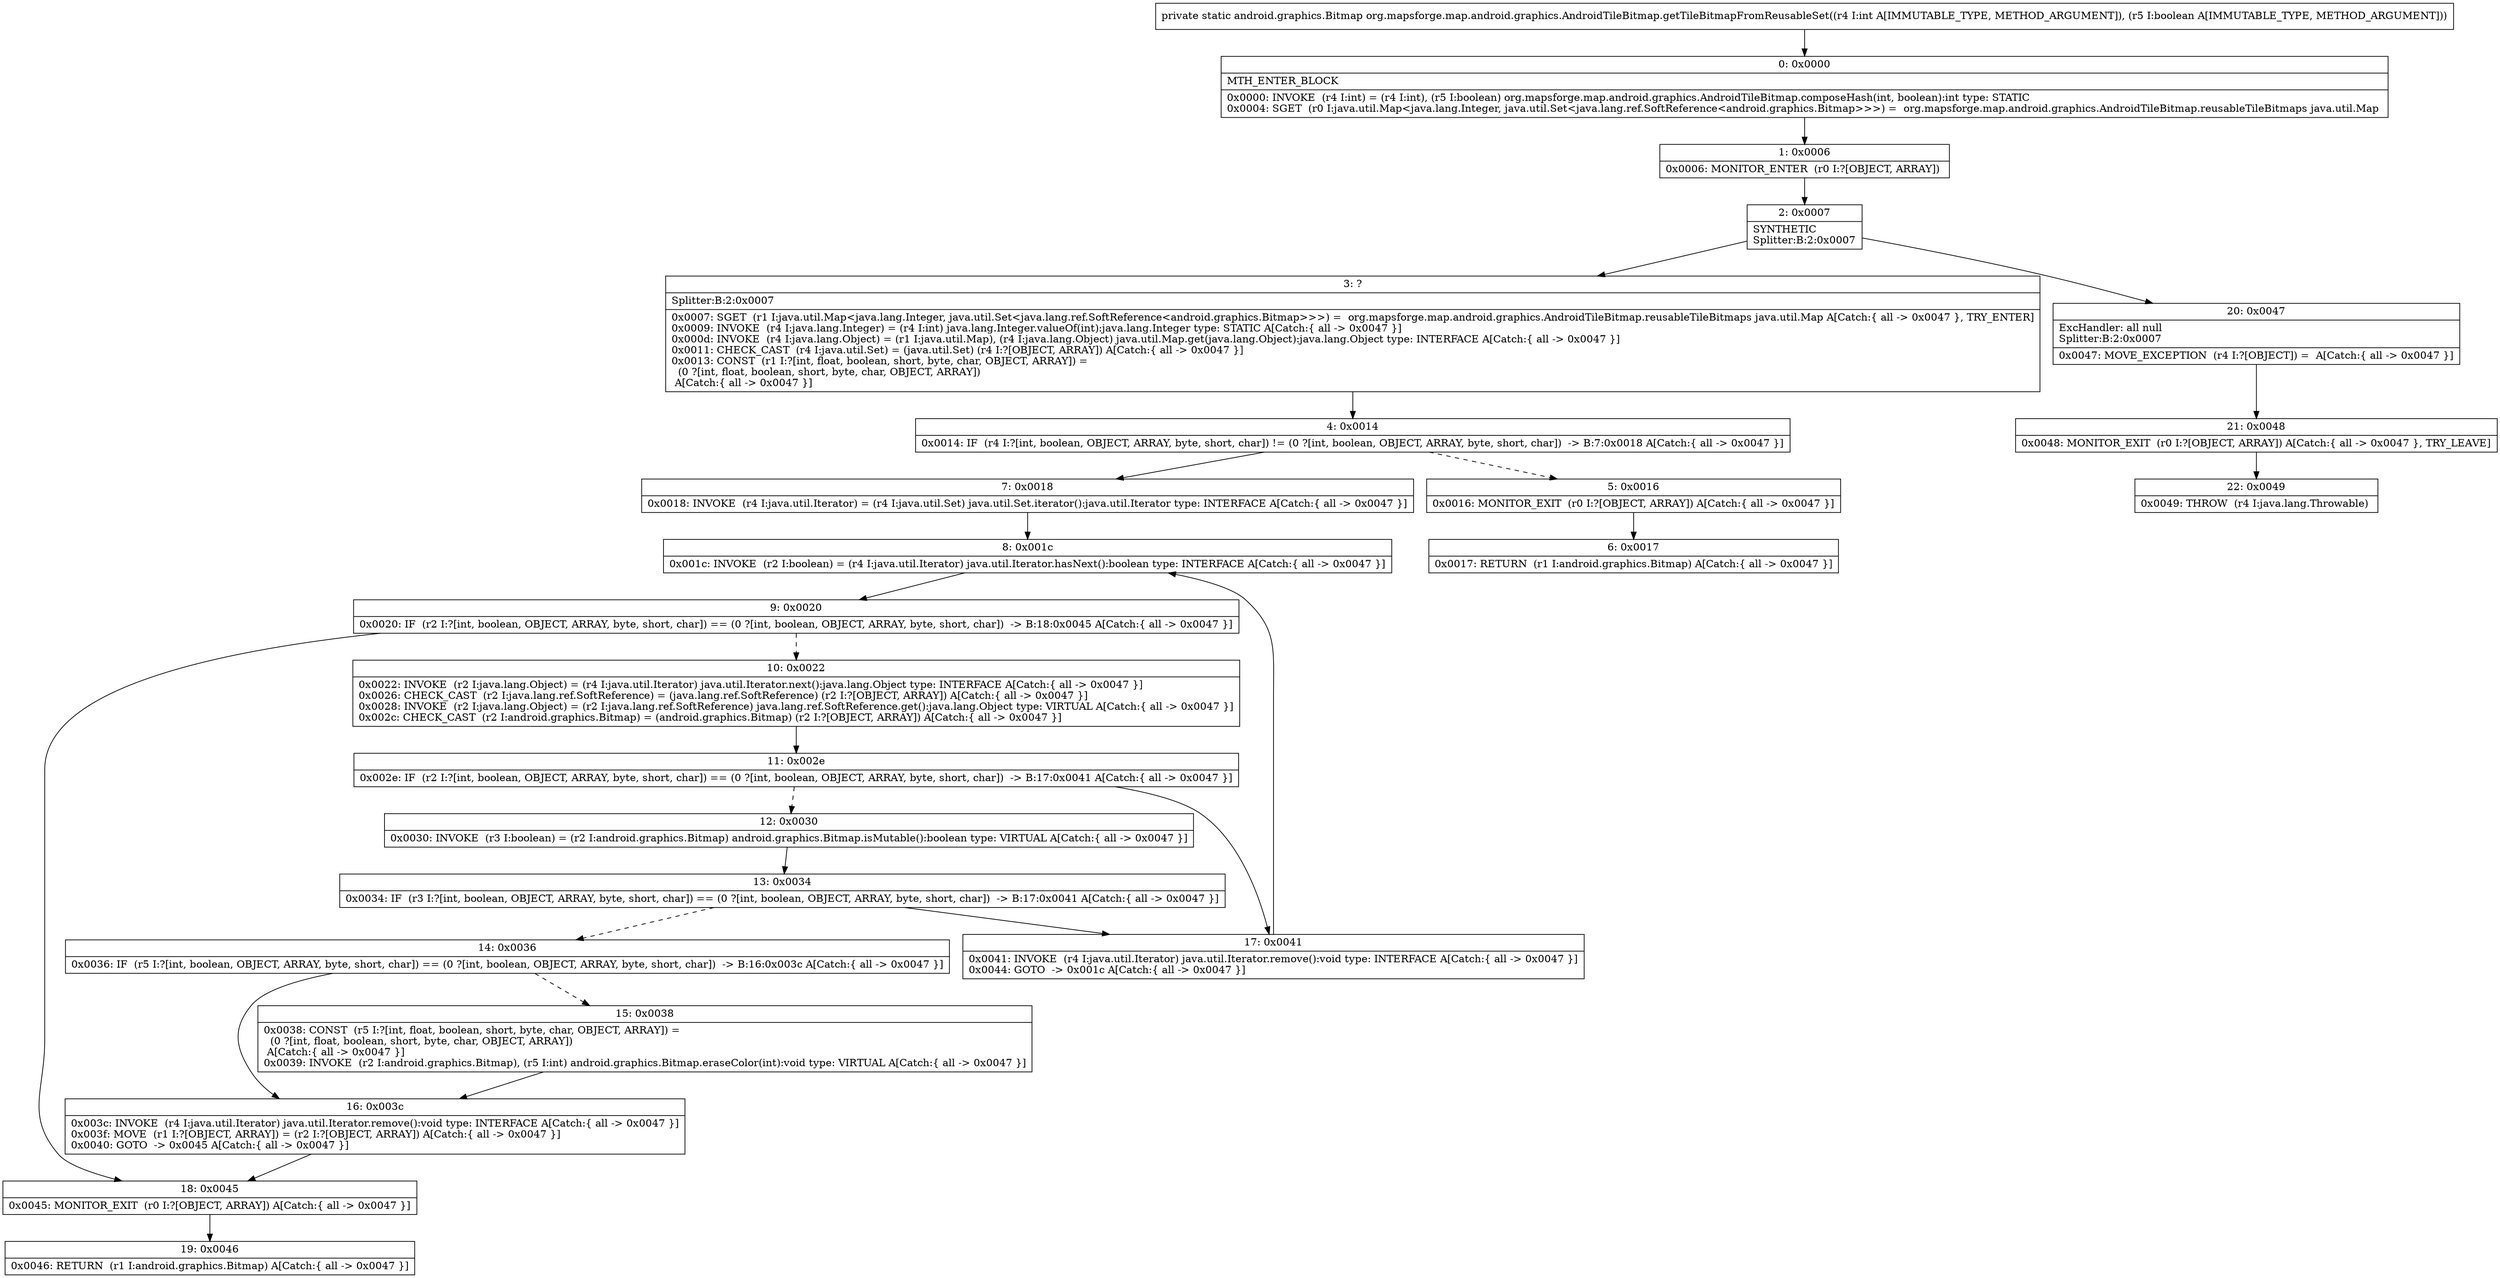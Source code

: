 digraph "CFG fororg.mapsforge.map.android.graphics.AndroidTileBitmap.getTileBitmapFromReusableSet(IZ)Landroid\/graphics\/Bitmap;" {
Node_0 [shape=record,label="{0\:\ 0x0000|MTH_ENTER_BLOCK\l|0x0000: INVOKE  (r4 I:int) = (r4 I:int), (r5 I:boolean) org.mapsforge.map.android.graphics.AndroidTileBitmap.composeHash(int, boolean):int type: STATIC \l0x0004: SGET  (r0 I:java.util.Map\<java.lang.Integer, java.util.Set\<java.lang.ref.SoftReference\<android.graphics.Bitmap\>\>\>) =  org.mapsforge.map.android.graphics.AndroidTileBitmap.reusableTileBitmaps java.util.Map \l}"];
Node_1 [shape=record,label="{1\:\ 0x0006|0x0006: MONITOR_ENTER  (r0 I:?[OBJECT, ARRAY]) \l}"];
Node_2 [shape=record,label="{2\:\ 0x0007|SYNTHETIC\lSplitter:B:2:0x0007\l}"];
Node_3 [shape=record,label="{3\:\ ?|Splitter:B:2:0x0007\l|0x0007: SGET  (r1 I:java.util.Map\<java.lang.Integer, java.util.Set\<java.lang.ref.SoftReference\<android.graphics.Bitmap\>\>\>) =  org.mapsforge.map.android.graphics.AndroidTileBitmap.reusableTileBitmaps java.util.Map A[Catch:\{ all \-\> 0x0047 \}, TRY_ENTER]\l0x0009: INVOKE  (r4 I:java.lang.Integer) = (r4 I:int) java.lang.Integer.valueOf(int):java.lang.Integer type: STATIC A[Catch:\{ all \-\> 0x0047 \}]\l0x000d: INVOKE  (r4 I:java.lang.Object) = (r1 I:java.util.Map), (r4 I:java.lang.Object) java.util.Map.get(java.lang.Object):java.lang.Object type: INTERFACE A[Catch:\{ all \-\> 0x0047 \}]\l0x0011: CHECK_CAST  (r4 I:java.util.Set) = (java.util.Set) (r4 I:?[OBJECT, ARRAY]) A[Catch:\{ all \-\> 0x0047 \}]\l0x0013: CONST  (r1 I:?[int, float, boolean, short, byte, char, OBJECT, ARRAY]) = \l  (0 ?[int, float, boolean, short, byte, char, OBJECT, ARRAY])\l A[Catch:\{ all \-\> 0x0047 \}]\l}"];
Node_4 [shape=record,label="{4\:\ 0x0014|0x0014: IF  (r4 I:?[int, boolean, OBJECT, ARRAY, byte, short, char]) != (0 ?[int, boolean, OBJECT, ARRAY, byte, short, char])  \-\> B:7:0x0018 A[Catch:\{ all \-\> 0x0047 \}]\l}"];
Node_5 [shape=record,label="{5\:\ 0x0016|0x0016: MONITOR_EXIT  (r0 I:?[OBJECT, ARRAY]) A[Catch:\{ all \-\> 0x0047 \}]\l}"];
Node_6 [shape=record,label="{6\:\ 0x0017|0x0017: RETURN  (r1 I:android.graphics.Bitmap) A[Catch:\{ all \-\> 0x0047 \}]\l}"];
Node_7 [shape=record,label="{7\:\ 0x0018|0x0018: INVOKE  (r4 I:java.util.Iterator) = (r4 I:java.util.Set) java.util.Set.iterator():java.util.Iterator type: INTERFACE A[Catch:\{ all \-\> 0x0047 \}]\l}"];
Node_8 [shape=record,label="{8\:\ 0x001c|0x001c: INVOKE  (r2 I:boolean) = (r4 I:java.util.Iterator) java.util.Iterator.hasNext():boolean type: INTERFACE A[Catch:\{ all \-\> 0x0047 \}]\l}"];
Node_9 [shape=record,label="{9\:\ 0x0020|0x0020: IF  (r2 I:?[int, boolean, OBJECT, ARRAY, byte, short, char]) == (0 ?[int, boolean, OBJECT, ARRAY, byte, short, char])  \-\> B:18:0x0045 A[Catch:\{ all \-\> 0x0047 \}]\l}"];
Node_10 [shape=record,label="{10\:\ 0x0022|0x0022: INVOKE  (r2 I:java.lang.Object) = (r4 I:java.util.Iterator) java.util.Iterator.next():java.lang.Object type: INTERFACE A[Catch:\{ all \-\> 0x0047 \}]\l0x0026: CHECK_CAST  (r2 I:java.lang.ref.SoftReference) = (java.lang.ref.SoftReference) (r2 I:?[OBJECT, ARRAY]) A[Catch:\{ all \-\> 0x0047 \}]\l0x0028: INVOKE  (r2 I:java.lang.Object) = (r2 I:java.lang.ref.SoftReference) java.lang.ref.SoftReference.get():java.lang.Object type: VIRTUAL A[Catch:\{ all \-\> 0x0047 \}]\l0x002c: CHECK_CAST  (r2 I:android.graphics.Bitmap) = (android.graphics.Bitmap) (r2 I:?[OBJECT, ARRAY]) A[Catch:\{ all \-\> 0x0047 \}]\l}"];
Node_11 [shape=record,label="{11\:\ 0x002e|0x002e: IF  (r2 I:?[int, boolean, OBJECT, ARRAY, byte, short, char]) == (0 ?[int, boolean, OBJECT, ARRAY, byte, short, char])  \-\> B:17:0x0041 A[Catch:\{ all \-\> 0x0047 \}]\l}"];
Node_12 [shape=record,label="{12\:\ 0x0030|0x0030: INVOKE  (r3 I:boolean) = (r2 I:android.graphics.Bitmap) android.graphics.Bitmap.isMutable():boolean type: VIRTUAL A[Catch:\{ all \-\> 0x0047 \}]\l}"];
Node_13 [shape=record,label="{13\:\ 0x0034|0x0034: IF  (r3 I:?[int, boolean, OBJECT, ARRAY, byte, short, char]) == (0 ?[int, boolean, OBJECT, ARRAY, byte, short, char])  \-\> B:17:0x0041 A[Catch:\{ all \-\> 0x0047 \}]\l}"];
Node_14 [shape=record,label="{14\:\ 0x0036|0x0036: IF  (r5 I:?[int, boolean, OBJECT, ARRAY, byte, short, char]) == (0 ?[int, boolean, OBJECT, ARRAY, byte, short, char])  \-\> B:16:0x003c A[Catch:\{ all \-\> 0x0047 \}]\l}"];
Node_15 [shape=record,label="{15\:\ 0x0038|0x0038: CONST  (r5 I:?[int, float, boolean, short, byte, char, OBJECT, ARRAY]) = \l  (0 ?[int, float, boolean, short, byte, char, OBJECT, ARRAY])\l A[Catch:\{ all \-\> 0x0047 \}]\l0x0039: INVOKE  (r2 I:android.graphics.Bitmap), (r5 I:int) android.graphics.Bitmap.eraseColor(int):void type: VIRTUAL A[Catch:\{ all \-\> 0x0047 \}]\l}"];
Node_16 [shape=record,label="{16\:\ 0x003c|0x003c: INVOKE  (r4 I:java.util.Iterator) java.util.Iterator.remove():void type: INTERFACE A[Catch:\{ all \-\> 0x0047 \}]\l0x003f: MOVE  (r1 I:?[OBJECT, ARRAY]) = (r2 I:?[OBJECT, ARRAY]) A[Catch:\{ all \-\> 0x0047 \}]\l0x0040: GOTO  \-\> 0x0045 A[Catch:\{ all \-\> 0x0047 \}]\l}"];
Node_17 [shape=record,label="{17\:\ 0x0041|0x0041: INVOKE  (r4 I:java.util.Iterator) java.util.Iterator.remove():void type: INTERFACE A[Catch:\{ all \-\> 0x0047 \}]\l0x0044: GOTO  \-\> 0x001c A[Catch:\{ all \-\> 0x0047 \}]\l}"];
Node_18 [shape=record,label="{18\:\ 0x0045|0x0045: MONITOR_EXIT  (r0 I:?[OBJECT, ARRAY]) A[Catch:\{ all \-\> 0x0047 \}]\l}"];
Node_19 [shape=record,label="{19\:\ 0x0046|0x0046: RETURN  (r1 I:android.graphics.Bitmap) A[Catch:\{ all \-\> 0x0047 \}]\l}"];
Node_20 [shape=record,label="{20\:\ 0x0047|ExcHandler: all null\lSplitter:B:2:0x0007\l|0x0047: MOVE_EXCEPTION  (r4 I:?[OBJECT]) =  A[Catch:\{ all \-\> 0x0047 \}]\l}"];
Node_21 [shape=record,label="{21\:\ 0x0048|0x0048: MONITOR_EXIT  (r0 I:?[OBJECT, ARRAY]) A[Catch:\{ all \-\> 0x0047 \}, TRY_LEAVE]\l}"];
Node_22 [shape=record,label="{22\:\ 0x0049|0x0049: THROW  (r4 I:java.lang.Throwable) \l}"];
MethodNode[shape=record,label="{private static android.graphics.Bitmap org.mapsforge.map.android.graphics.AndroidTileBitmap.getTileBitmapFromReusableSet((r4 I:int A[IMMUTABLE_TYPE, METHOD_ARGUMENT]), (r5 I:boolean A[IMMUTABLE_TYPE, METHOD_ARGUMENT])) }"];
MethodNode -> Node_0;
Node_0 -> Node_1;
Node_1 -> Node_2;
Node_2 -> Node_3;
Node_2 -> Node_20;
Node_3 -> Node_4;
Node_4 -> Node_5[style=dashed];
Node_4 -> Node_7;
Node_5 -> Node_6;
Node_7 -> Node_8;
Node_8 -> Node_9;
Node_9 -> Node_10[style=dashed];
Node_9 -> Node_18;
Node_10 -> Node_11;
Node_11 -> Node_12[style=dashed];
Node_11 -> Node_17;
Node_12 -> Node_13;
Node_13 -> Node_14[style=dashed];
Node_13 -> Node_17;
Node_14 -> Node_15[style=dashed];
Node_14 -> Node_16;
Node_15 -> Node_16;
Node_16 -> Node_18;
Node_17 -> Node_8;
Node_18 -> Node_19;
Node_20 -> Node_21;
Node_21 -> Node_22;
}

